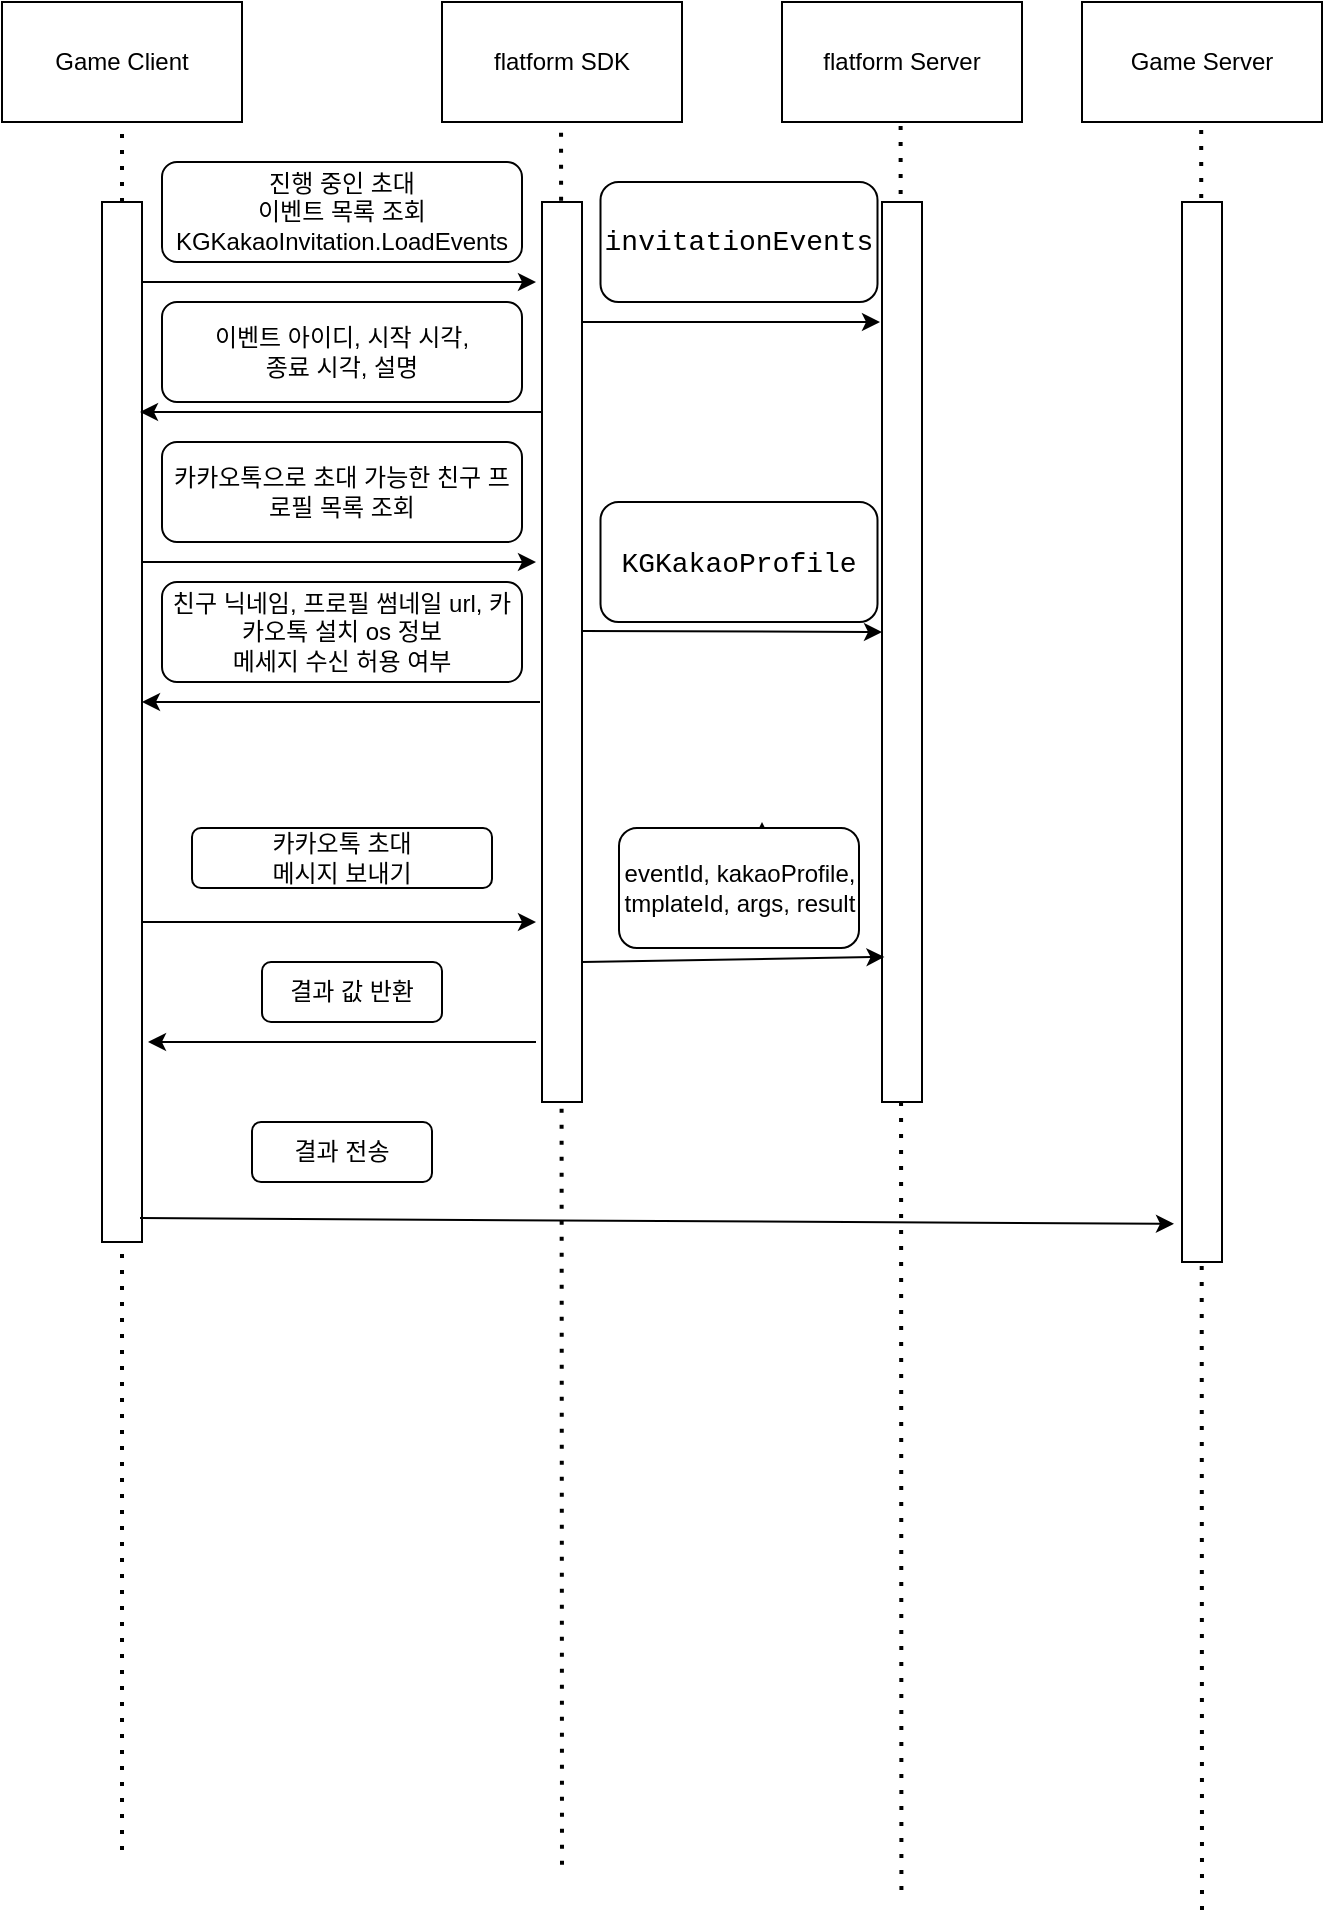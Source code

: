 <mxfile version="14.6.13" type="github">
  <diagram id="Y6wYrYpbd7-STC3dGP3S" name="Page-1">
    <mxGraphModel dx="2130" dy="728" grid="1" gridSize="10" guides="1" tooltips="1" connect="1" arrows="1" fold="1" page="1" pageScale="1" pageWidth="827" pageHeight="1169" math="0" shadow="0">
      <root>
        <mxCell id="0" />
        <mxCell id="1" parent="0" />
        <mxCell id="lqAFkJhVZDJ5pt0jL8UW-10" value="" style="endArrow=none;dashed=1;html=1;dashPattern=1 3;strokeWidth=2;entryX=0.5;entryY=1;entryDx=0;entryDy=0;" edge="1" parent="1">
          <mxGeometry width="50" height="50" relative="1" as="geometry">
            <mxPoint x="190" y="1191.333" as="sourcePoint" />
            <mxPoint x="189.5" y="275" as="targetPoint" />
          </mxGeometry>
        </mxCell>
        <mxCell id="cLwbpIRhVOWl8Sgn8ueE-1" value="Game Client" style="rounded=0;whiteSpace=wrap;html=1;" parent="1" vertex="1">
          <mxGeometry x="-90" y="260" width="120" height="60" as="geometry" />
        </mxCell>
        <mxCell id="cLwbpIRhVOWl8Sgn8ueE-4" value="flatform SDK" style="rounded=0;whiteSpace=wrap;html=1;" parent="1" vertex="1">
          <mxGeometry x="130" y="260" width="120" height="60" as="geometry" />
        </mxCell>
        <mxCell id="cLwbpIRhVOWl8Sgn8ueE-6" value="" style="endArrow=none;dashed=1;html=1;dashPattern=1 3;strokeWidth=2;entryX=0.5;entryY=1;entryDx=0;entryDy=0;" parent="1" target="cLwbpIRhVOWl8Sgn8ueE-1" edge="1">
          <mxGeometry width="50" height="50" relative="1" as="geometry">
            <mxPoint x="-30" y="1184" as="sourcePoint" />
            <mxPoint x="300" y="340" as="targetPoint" />
          </mxGeometry>
        </mxCell>
        <mxCell id="cLwbpIRhVOWl8Sgn8ueE-23" value="" style="endArrow=none;dashed=1;html=1;dashPattern=1 3;strokeWidth=2;entryX=0.5;entryY=1;entryDx=0;entryDy=0;" parent="1" edge="1">
          <mxGeometry width="50" height="50" relative="1" as="geometry">
            <mxPoint x="359.71" y="1204" as="sourcePoint" />
            <mxPoint x="359.29" y="280" as="targetPoint" />
          </mxGeometry>
        </mxCell>
        <mxCell id="cLwbpIRhVOWl8Sgn8ueE-24" value="" style="endArrow=none;dashed=1;html=1;dashPattern=1 3;strokeWidth=2;entryX=0.5;entryY=1;entryDx=0;entryDy=0;" parent="1" edge="1">
          <mxGeometry width="50" height="50" relative="1" as="geometry">
            <mxPoint x="510" y="1214" as="sourcePoint" />
            <mxPoint x="509.58" y="280" as="targetPoint" />
          </mxGeometry>
        </mxCell>
        <mxCell id="cLwbpIRhVOWl8Sgn8ueE-13" value="" style="rounded=0;whiteSpace=wrap;html=1;" parent="1" vertex="1">
          <mxGeometry x="-40" y="360" width="20" height="520" as="geometry" />
        </mxCell>
        <mxCell id="cLwbpIRhVOWl8Sgn8ueE-27" value="" style="rounded=0;whiteSpace=wrap;html=1;" parent="1" vertex="1">
          <mxGeometry x="180" y="360" width="20" height="450" as="geometry" />
        </mxCell>
        <mxCell id="cLwbpIRhVOWl8Sgn8ueE-29" value="" style="rounded=0;whiteSpace=wrap;html=1;" parent="1" vertex="1">
          <mxGeometry x="350" y="360" width="20" height="450" as="geometry" />
        </mxCell>
        <mxCell id="cLwbpIRhVOWl8Sgn8ueE-30" value="" style="rounded=0;whiteSpace=wrap;html=1;" parent="1" vertex="1">
          <mxGeometry x="500" y="360" width="20" height="530" as="geometry" />
        </mxCell>
        <mxCell id="cLwbpIRhVOWl8Sgn8ueE-35" value="진행 중인 초대 &lt;br&gt;이벤트 목록 조회&lt;br&gt;KGKakaoInvitation.LoadEvents" style="rounded=1;whiteSpace=wrap;html=1;" parent="1" vertex="1">
          <mxGeometry x="-10" y="340" width="180" height="50" as="geometry" />
        </mxCell>
        <mxCell id="cLwbpIRhVOWl8Sgn8ueE-36" value="" style="endArrow=classic;html=1;" parent="1" edge="1">
          <mxGeometry width="50" height="50" relative="1" as="geometry">
            <mxPoint x="-20.0" y="400" as="sourcePoint" />
            <mxPoint x="177" y="400" as="targetPoint" />
          </mxGeometry>
        </mxCell>
        <mxCell id="lqAFkJhVZDJ5pt0jL8UW-12" value="이벤트 아이디, 시작 시각,&lt;br&gt;종료 시각, 설명" style="rounded=1;whiteSpace=wrap;html=1;" vertex="1" parent="1">
          <mxGeometry x="-10" y="410" width="180" height="50" as="geometry" />
        </mxCell>
        <mxCell id="lqAFkJhVZDJ5pt0jL8UW-13" value="" style="endArrow=classic;html=1;" edge="1" parent="1">
          <mxGeometry width="50" height="50" relative="1" as="geometry">
            <mxPoint x="180" y="465" as="sourcePoint" />
            <mxPoint x="-21" y="465" as="targetPoint" />
          </mxGeometry>
        </mxCell>
        <mxCell id="lqAFkJhVZDJ5pt0jL8UW-14" value="카카오톡으로 초대 가능한 친구 프로필 목록 조회" style="rounded=1;whiteSpace=wrap;html=1;" vertex="1" parent="1">
          <mxGeometry x="-10" y="480" width="180" height="50" as="geometry" />
        </mxCell>
        <mxCell id="lqAFkJhVZDJ5pt0jL8UW-15" value="" style="endArrow=classic;html=1;entryX=0.95;entryY=0.319;entryDx=0;entryDy=0;entryPerimeter=0;" edge="1" parent="1">
          <mxGeometry width="50" height="50" relative="1" as="geometry">
            <mxPoint x="179" y="610" as="sourcePoint" />
            <mxPoint x="-20" y="610" as="targetPoint" />
          </mxGeometry>
        </mxCell>
        <mxCell id="lqAFkJhVZDJ5pt0jL8UW-16" value="친구 닉네임, 프로필 썸네일 url, 카카오톡 설치 os 정보&lt;br&gt;메세지 수신 허용 여부" style="rounded=1;whiteSpace=wrap;html=1;" vertex="1" parent="1">
          <mxGeometry x="-10" y="550" width="180" height="50" as="geometry" />
        </mxCell>
        <mxCell id="lqAFkJhVZDJ5pt0jL8UW-17" value="" style="endArrow=classic;html=1;" edge="1" parent="1">
          <mxGeometry width="50" height="50" relative="1" as="geometry">
            <mxPoint x="-20.0" y="540" as="sourcePoint" />
            <mxPoint x="177" y="540" as="targetPoint" />
          </mxGeometry>
        </mxCell>
        <mxCell id="lqAFkJhVZDJ5pt0jL8UW-20" value="카카오톡 초대 &lt;br&gt;메시지 보내기" style="rounded=1;whiteSpace=wrap;html=1;" vertex="1" parent="1">
          <mxGeometry x="5" y="673" width="150" height="30" as="geometry" />
        </mxCell>
        <mxCell id="lqAFkJhVZDJ5pt0jL8UW-21" value="" style="endArrow=classic;html=1;" edge="1" parent="1">
          <mxGeometry width="50" height="50" relative="1" as="geometry">
            <mxPoint x="-20.0" y="720" as="sourcePoint" />
            <mxPoint x="177" y="720" as="targetPoint" />
          </mxGeometry>
        </mxCell>
        <mxCell id="lqAFkJhVZDJ5pt0jL8UW-22" value="" style="endArrow=classic;html=1;entryX=0.062;entryY=0.359;entryDx=0;entryDy=0;entryPerimeter=0;" edge="1" parent="1">
          <mxGeometry width="50" height="50" relative="1" as="geometry">
            <mxPoint x="200.0" y="740" as="sourcePoint" />
            <mxPoint x="351.24" y="737.44" as="targetPoint" />
          </mxGeometry>
        </mxCell>
        <mxCell id="lqAFkJhVZDJ5pt0jL8UW-24" style="edgeStyle=orthogonalEdgeStyle;rounded=0;orthogonalLoop=1;jettySize=auto;html=1;exitX=0.75;exitY=0;exitDx=0;exitDy=0;" edge="1" parent="1" source="lqAFkJhVZDJ5pt0jL8UW-23">
          <mxGeometry relative="1" as="geometry">
            <mxPoint x="290" y="670" as="targetPoint" />
          </mxGeometry>
        </mxCell>
        <mxCell id="lqAFkJhVZDJ5pt0jL8UW-23" value="eventId, kakaoProfile,&lt;br&gt;tmplateId, args, result" style="rounded=1;whiteSpace=wrap;html=1;" vertex="1" parent="1">
          <mxGeometry x="218.5" y="673" width="120" height="60" as="geometry" />
        </mxCell>
        <mxCell id="lqAFkJhVZDJ5pt0jL8UW-25" value="결과 값 반환" style="rounded=1;whiteSpace=wrap;html=1;" vertex="1" parent="1">
          <mxGeometry x="40" y="740" width="90" height="30" as="geometry" />
        </mxCell>
        <mxCell id="lqAFkJhVZDJ5pt0jL8UW-26" value="" style="endArrow=classic;html=1;" edge="1" parent="1">
          <mxGeometry width="50" height="50" relative="1" as="geometry">
            <mxPoint x="177" y="780" as="sourcePoint" />
            <mxPoint x="-17" y="780" as="targetPoint" />
          </mxGeometry>
        </mxCell>
        <mxCell id="lqAFkJhVZDJ5pt0jL8UW-27" value="" style="endArrow=classic;html=1;exitX=0.95;exitY=0.977;exitDx=0;exitDy=0;exitPerimeter=0;entryX=-0.2;entryY=0.964;entryDx=0;entryDy=0;entryPerimeter=0;" edge="1" parent="1" source="cLwbpIRhVOWl8Sgn8ueE-13" target="cLwbpIRhVOWl8Sgn8ueE-30">
          <mxGeometry width="50" height="50" relative="1" as="geometry">
            <mxPoint x="-17.0" y="780" as="sourcePoint" />
            <mxPoint x="501" y="809" as="targetPoint" />
          </mxGeometry>
        </mxCell>
        <mxCell id="lqAFkJhVZDJ5pt0jL8UW-28" value="결과 전송" style="rounded=1;whiteSpace=wrap;html=1;" vertex="1" parent="1">
          <mxGeometry x="35" y="820" width="90" height="30" as="geometry" />
        </mxCell>
        <mxCell id="lqAFkJhVZDJ5pt0jL8UW-29" value="" style="endArrow=classic;html=1;" edge="1" parent="1">
          <mxGeometry width="50" height="50" relative="1" as="geometry">
            <mxPoint x="200.0" y="420" as="sourcePoint" />
            <mxPoint x="349" y="420" as="targetPoint" />
          </mxGeometry>
        </mxCell>
        <mxCell id="lqAFkJhVZDJ5pt0jL8UW-30" value="" style="endArrow=classic;html=1;" edge="1" parent="1">
          <mxGeometry width="50" height="50" relative="1" as="geometry">
            <mxPoint x="200.0" y="574.5" as="sourcePoint" />
            <mxPoint x="350" y="575" as="targetPoint" />
          </mxGeometry>
        </mxCell>
        <mxCell id="lqAFkJhVZDJ5pt0jL8UW-40" value="&lt;span style=&quot;font-family: &amp;#34;consolas&amp;#34; , &amp;#34;bitstream vera sans mono&amp;#34; , &amp;#34;courier new&amp;#34; , &amp;#34;courier&amp;#34; , monospace ; font-size: 14px ; text-align: left ; background-color: rgb(255 , 255 , 255)&quot;&gt;invitationEvents&lt;/span&gt;" style="rounded=1;whiteSpace=wrap;html=1;" vertex="1" parent="1">
          <mxGeometry x="209.25" y="350" width="138.5" height="60" as="geometry" />
        </mxCell>
        <mxCell id="lqAFkJhVZDJ5pt0jL8UW-43" value="&lt;code class=&quot;c# plain&quot; style=&quot;font-family: &amp;#34;consolas&amp;#34; , &amp;#34;bitstream vera sans mono&amp;#34; , &amp;#34;courier new&amp;#34; , &amp;#34;courier&amp;#34; , monospace ; border-radius: 0px ; background: 0px center rgb(255 , 255 , 255) ; border: 0px ; float: none ; height: auto ; line-height: 20px ; margin: 0px ; outline: 0px ; overflow: visible ; padding: 0px ; position: static ; text-align: left ; vertical-align: baseline ; width: auto ; box-sizing: content-box ; font-size: 14px ; min-height: inherit&quot;&gt;KGKakaoProfile&lt;/code&gt;" style="rounded=1;whiteSpace=wrap;html=1;" vertex="1" parent="1">
          <mxGeometry x="209.25" y="510" width="138.5" height="60" as="geometry" />
        </mxCell>
        <mxCell id="cLwbpIRhVOWl8Sgn8ueE-3" value="Game Server" style="rounded=0;whiteSpace=wrap;html=1;" parent="1" vertex="1">
          <mxGeometry x="450" y="260" width="120" height="60" as="geometry" />
        </mxCell>
        <mxCell id="cLwbpIRhVOWl8Sgn8ueE-2" value="flatform Server" style="rounded=0;whiteSpace=wrap;html=1;" parent="1" vertex="1">
          <mxGeometry x="300" y="260" width="120" height="60" as="geometry" />
        </mxCell>
      </root>
    </mxGraphModel>
  </diagram>
</mxfile>

